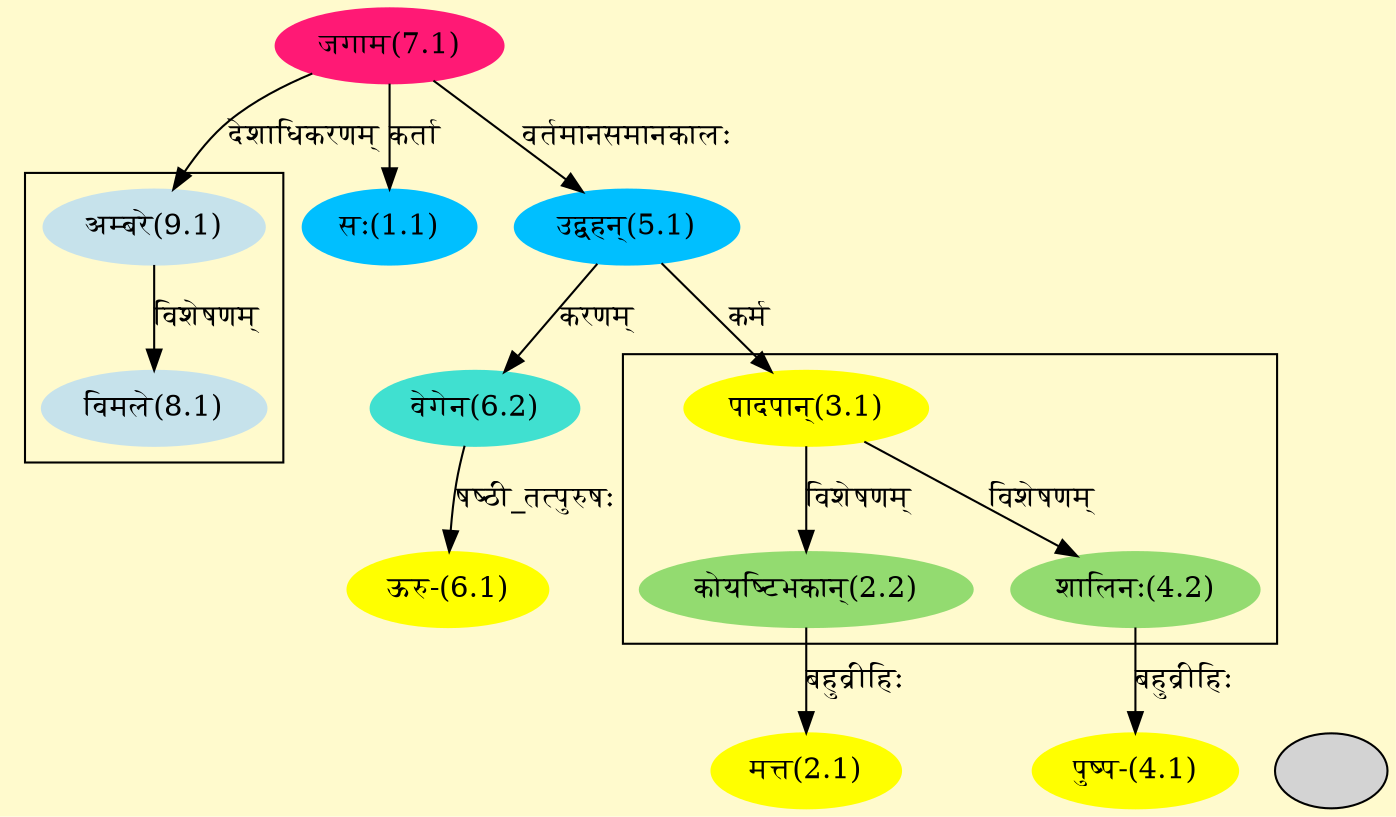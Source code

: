 digraph G{
rankdir=BT;
 compound=true;
 bgcolor="lemonchiffon1";

subgraph cluster_1{
Node2_2 [style=filled, color="#93DB70" label = "कोयष्टिभकान्(2.2)"]
Node3_1 [style=filled, color="#FFFF00" label = "पादपान्(3.1)"]
Node4_2 [style=filled, color="#93DB70" label = "शालिनः(4.2)"]

}

subgraph cluster_2{
Node8_1 [style=filled, color="#C6E2EB" label = "विमले(8.1)"]
Node9_1 [style=filled, color="#C6E2EB" label = "अम्बरे(9.1)"]

}
Node1_1 [style=filled, color="#00BFFF" label = "सः(1.1)"]
Node7_1 [style=filled, color="#FF1975" label = "जगाम(7.1)"]
Node2_1 [style=filled, color="#FFFF00" label = "मत्त(2.1)"]
Node2_2 [style=filled, color="#93DB70" label = "कोयष्टिभकान्(2.2)"]
Node3_1 [style=filled, color="#FFFF00" label = "पादपान्(3.1)"]
Node5_1 [style=filled, color="#00BFFF" label = "उद्वहन्(5.1)"]
Node4_1 [style=filled, color="#FFFF00" label = "पुष्प-(4.1)"]
Node4_2 [style=filled, color="#93DB70" label = "शालिनः(4.2)"]
Node6_1 [style=filled, color="#FFFF00" label = "ऊरु-(6.1)"]
Node6_2 [style=filled, color="#40E0D0" label = "वेगेन(6.2)"]
Node3_2 [style=filled, color="" label = ""]
Node [style=filled, color="" label = "()"]
Node9_1 [style=filled, color="#C6E2EB" label = "अम्बरे(9.1)"]
/* Start of Relations section */

Node1_1 -> Node7_1 [  label="कर्ता"  dir="back" ]
Node2_1 -> Node2_2 [  label="बहुव्रीहिः"  dir="back" ]
Node2_2 -> Node3_1 [  label="विशेषणम्"  dir="back" ]
Node3_1 -> Node5_1 [  label="कर्म"  dir="back" ]
Node4_1 -> Node4_2 [  label="बहुव्रीहिः"  dir="back" ]
Node4_2 -> Node3_1 [  label="विशेषणम्"  dir="back" ]
Node5_1 -> Node7_1 [  label="वर्तमानसमानकालः"  dir="back" ]
Node6_1 -> Node6_2 [  label="षष्ठी_तत्पुरुषः"  dir="back" ]
Node6_2 -> Node5_1 [  label="करणम्"  dir="back" ]
Node8_1 -> Node9_1 [  label="विशेषणम्"  dir="back" ]
Node9_1 -> Node7_1 [  label="देशाधिकरणम्"  dir="back" ]
}
